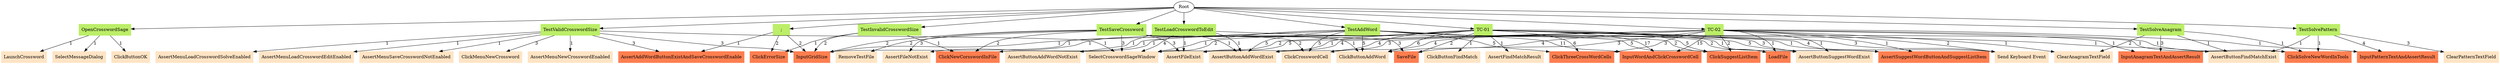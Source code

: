 // TC <-> K
digraph {
	Root
	OpenCrosswordSage [color=darkolivegreen2 shape=box style=filled]
		Root -> OpenCrosswordSage
	LaunchCrossword [color=bisque shape=box style=filled]
	SelectMessageDialog [color=bisque shape=box style=filled]
	ClickButtonOK [color=bisque shape=box style=filled]
	TestValidCrosswordSize [color=darkolivegreen2 shape=box style=filled]
		Root -> TestValidCrosswordSize
	SelectCrosswordSageWindow [color=bisque shape=box style=filled]
	AssertMenuNewCrosswordEnabled [color=bisque shape=box style=filled]
	AssertMenuLoadCrosswordSolveEnabled [color=bisque shape=box style=filled]
	AssertMenuLoadCrosswordEditEnabled [color=bisque shape=box style=filled]
	AssertMenuSaveCrosswordNotEnabled [color=bisque shape=box style=filled]
	ClickMenuNewCrossword [color=bisque shape=box style=filled]
	InputGridSize [color=coral shape=box style=filled]
	AssertAddWordButtonExistAndSaveCrosswordEnable [color=coral shape=box style=filled]
	ClickMenuNewCrossword [color=bisque shape=box style=filled]
	InputGridSize [color=coral shape=box style=filled]
	AssertAddWordButtonExistAndSaveCrosswordEnable [color=coral shape=box style=filled]
	ClickMenuNewCrossword [color=bisque shape=box style=filled]
	InputGridSize [color=coral shape=box style=filled]
	AssertAddWordButtonExistAndSaveCrosswordEnable [color=coral shape=box style=filled]
	TestInvalidCrosswordSize [color=darkolivegreen2 shape=box style=filled]
		Root -> TestInvalidCrosswordSize
	ClickNewCorsswordInFile [color=coral shape=box style=filled]
	InputGridSize [color=coral shape=box style=filled]
	ClickErrorSize [color=coral shape=box style=filled]
	InputGridSize [color=coral shape=box style=filled]
	";" [color=darkolivegreen2 shape=box style=filled]
		Root -> ";"
	ClickErrorSize [color=coral shape=box style=filled]
	InputGridSize [color=coral shape=box style=filled]
	ClickErrorSize [color=coral shape=box style=filled]
	InputGridSize [color=coral shape=box style=filled]
	AssertAddWordButtonExistAndSaveCrosswordEnable [color=coral shape=box style=filled]
	TestAddWord [color=darkolivegreen2 shape=box style=filled]
		Root -> TestAddWord
	ClickNewCorsswordInFile [color=coral shape=box style=filled]
	InputGridSize [color=coral shape=box style=filled]
	SelectCrosswordSageWindow [color=bisque shape=box style=filled]
	AssertButtonAddWordExist [color=bisque shape=box style=filled]
	ClickButtonAddWord [color=bisque shape=box style=filled]
	ClickThreeCrossWordCells [color=coral shape=box style=filled]
	InputWordAndClickCrosswordCell [color=coral shape=box style=filled]
	InputWordAndClickCrosswordCell [color=coral shape=box style=filled]
	InputWordAndClickCrosswordCell [color=coral shape=box style=filled]
	InputWordAndClickCrosswordCell [color=coral shape=box style=filled]
	AssertButtonSuggestWordExist [color=bisque shape=box style=filled]
	ClickSuggestListItem [color=coral shape=box style=filled]
	ClickCrosswordCell [color=bisque shape=box style=filled]
	AssertSuggestWordButtonAndSuggestListItem [color=coral shape=box style=filled]
	AssertButtonAddWordExist [color=bisque shape=box style=filled]
	ClickButtonAddWord [color=bisque shape=box style=filled]
	ClickThreeCrossWordCells [color=coral shape=box style=filled]
	InputWordAndClickCrosswordCell [color=coral shape=box style=filled]
	InputWordAndClickCrosswordCell [color=coral shape=box style=filled]
	InputWordAndClickCrosswordCell [color=coral shape=box style=filled]
	AssertButtonSuggestWordExist [color=bisque shape=box style=filled]
	ClickSuggestListItem [color=coral shape=box style=filled]
	AssertButtonAddWordExist [color=bisque shape=box style=filled]
	ClickButtonAddWord [color=bisque shape=box style=filled]
	ClickThreeCrossWordCells [color=coral shape=box style=filled]
	ClickSuggestListItem [color=coral shape=box style=filled]
	ClickCrosswordCell [color=bisque shape=box style=filled]
	AssertSuggestWordButtonAndSuggestListItem [color=coral shape=box style=filled]
	AssertButtonAddWordExist [color=bisque shape=box style=filled]
	ClickButtonAddWord [color=bisque shape=box style=filled]
	ClickThreeCrossWordCells [color=coral shape=box style=filled]
	InputWordAndClickCrosswordCell [color=coral shape=box style=filled]
	InputWordAndClickCrosswordCell [color=coral shape=box style=filled]
	"Send Keyboard Event" [color=bisque shape=box style=filled]
	ClickSuggestListItem [color=coral shape=box style=filled]
	AssertButtonAddWordExist [color=bisque shape=box style=filled]
	ClickButtonAddWord [color=bisque shape=box style=filled]
	ClickThreeCrossWordCells [color=coral shape=box style=filled]
	InputWordAndClickCrosswordCell [color=coral shape=box style=filled]
	InputWordAndClickCrosswordCell [color=coral shape=box style=filled]
	ClickSuggestListItem [color=coral shape=box style=filled]
	ClickCrosswordCell [color=bisque shape=box style=filled]
	AssertSuggestWordButtonAndSuggestListItem [color=coral shape=box style=filled]
	ClickCrosswordCell [color=bisque shape=box style=filled]
	AssertSuggestWordButtonAndSuggestListItem [color=coral shape=box style=filled]
	ClickCrosswordCell [color=bisque shape=box style=filled]
	AssertSuggestWordButtonAndSuggestListItem [color=coral shape=box style=filled]
	TestSaveCrossword [color=darkolivegreen2 shape=box style=filled]
		Root -> TestSaveCrossword
	ClickNewCorsswordInFile [color=coral shape=box style=filled]
	InputGridSize [color=coral shape=box style=filled]
	AssertFileNotExist [color=bisque shape=box style=filled]
	SelectCrosswordSageWindow [color=bisque shape=box style=filled]
	SaveFile [color=coral shape=box style=filled]
	AssertFileExist [color=bisque shape=box style=filled]
	SelectCrosswordSageWindow [color=bisque shape=box style=filled]
	SaveFile [color=coral shape=box style=filled]
	AssertFileExist [color=bisque shape=box style=filled]
	RemoveTestFile [color=bisque shape=box style=filled]
	AssertFileNotExist [color=bisque shape=box style=filled]
	ClickNewCorsswordInFile [color=coral shape=box style=filled]
	InputGridSize [color=coral shape=box style=filled]
	SelectCrosswordSageWindow [color=bisque shape=box style=filled]
	AssertButtonAddWordExist [color=bisque shape=box style=filled]
	ClickButtonAddWord [color=bisque shape=box style=filled]
	ClickCrosswordCell [color=bisque shape=box style=filled]
	ClickCrosswordCell [color=bisque shape=box style=filled]
	SaveFile [color=coral shape=box style=filled]
	AssertFileExist [color=bisque shape=box style=filled]
	RemoveTestFile [color=bisque shape=box style=filled]
	AssertFileNotExist [color=bisque shape=box style=filled]
	TestLoadCrosswordToEdit [color=darkolivegreen2 shape=box style=filled]
		Root -> TestLoadCrosswordToEdit
	AssertFileNotExist [color=bisque shape=box style=filled]
	SelectCrosswordSageWindow [color=bisque shape=box style=filled]
	LoadFile [color=coral shape=box style=filled]
	SelectCrosswordSageWindow [color=bisque shape=box style=filled]
	AssertButtonAddWordNotExist [color=bisque shape=box style=filled]
	AssertFileExist [color=bisque shape=box style=filled]
	SelectCrosswordSageWindow [color=bisque shape=box style=filled]
	LoadFile [color=coral shape=box style=filled]
	SelectCrosswordSageWindow [color=bisque shape=box style=filled]
	AssertButtonAddWordExist [color=bisque shape=box style=filled]
	TestSolvePattern [color=darkolivegreen2 shape=box style=filled]
		Root -> TestSolvePattern
	ClickSolveNewWordInTools [color=coral shape=box style=filled]
	AssertButtonFindMatchExist [color=bisque shape=box style=filled]
	InputPatternTextAndAssertResult [color=coral shape=box style=filled]
	ClearPatternTextField [color=bisque shape=box style=filled]
	InputPatternTextAndAssertResult [color=coral shape=box style=filled]
	ClearPatternTextField [color=bisque shape=box style=filled]
	InputPatternTextAndAssertResult [color=coral shape=box style=filled]
	ClearPatternTextField [color=bisque shape=box style=filled]
	InputPatternTextAndAssertResult [color=coral shape=box style=filled]
	TestSolveAnagram [color=darkolivegreen2 shape=box style=filled]
		Root -> TestSolveAnagram
	ClickSolveNewWordInTools [color=coral shape=box style=filled]
	AssertButtonFindMatchExist [color=bisque shape=box style=filled]
	InputAnagramTextAndAssertResult [color=coral shape=box style=filled]
	ClearAnagramTextField [color=bisque shape=box style=filled]
	InputAnagramTextAndAssertResult [color=coral shape=box style=filled]
	ClearAnagramTextField [color=bisque shape=box style=filled]
	InputAnagramTextAndAssertResult [color=coral shape=box style=filled]
	"TC-01" [color=darkolivegreen2 shape=box style=filled]
		Root -> "TC-01"
	ClickNewCorsswordInFile [color=coral shape=box style=filled]
	InputGridSize [color=coral shape=box style=filled]
	SelectCrosswordSageWindow [color=bisque shape=box style=filled]
	AssertButtonAddWordExist [color=bisque shape=box style=filled]
	ClickButtonAddWord [color=bisque shape=box style=filled]
	ClickThreeCrossWordCells [color=coral shape=box style=filled]
	InputWordAndClickCrosswordCell [color=coral shape=box style=filled]
	InputWordAndClickCrosswordCell [color=coral shape=box style=filled]
	InputWordAndClickCrosswordCell [color=coral shape=box style=filled]
	InputWordAndClickCrosswordCell [color=coral shape=box style=filled]
	ClickSuggestListItem [color=coral shape=box style=filled]
	ClickButtonAddWord [color=bisque shape=box style=filled]
	ClickThreeCrossWordCells [color=coral shape=box style=filled]
	InputWordAndClickCrosswordCell [color=coral shape=box style=filled]
	InputWordAndClickCrosswordCell [color=coral shape=box style=filled]
	InputWordAndClickCrosswordCell [color=coral shape=box style=filled]
	"Send Keyboard Event" [color=bisque shape=box style=filled]
	ClickButtonAddWord [color=bisque shape=box style=filled]
	ClickThreeCrossWordCells [color=coral shape=box style=filled]
	InputWordAndClickCrosswordCell [color=coral shape=box style=filled]
	"Send Keyboard Event" [color=bisque shape=box style=filled]
	ClickSuggestListItem [color=coral shape=box style=filled]
	ClickCrosswordCell [color=bisque shape=box style=filled]
	AssertSuggestWordButtonAndSuggestListItem [color=coral shape=box style=filled]
	ClickButtonAddWord [color=bisque shape=box style=filled]
	ClickThreeCrossWordCells [color=coral shape=box style=filled]
	InputWordAndClickCrosswordCell [color=coral shape=box style=filled]
	InputWordAndClickCrosswordCell [color=coral shape=box style=filled]
	InputWordAndClickCrosswordCell [color=coral shape=box style=filled]
	"Send Keyboard Event" [color=bisque shape=box style=filled]
	AssertButtonSuggestWordExist [color=bisque shape=box style=filled]
	ClickSuggestListItem [color=coral shape=box style=filled]
	ClickCrosswordCell [color=bisque shape=box style=filled]
	AssertSuggestWordButtonAndSuggestListItem [color=coral shape=box style=filled]
	ClickButtonAddWord [color=bisque shape=box style=filled]
	ClickThreeCrossWordCells [color=coral shape=box style=filled]
	InputWordAndClickCrosswordCell [color=coral shape=box style=filled]
	InputWordAndClickCrosswordCell [color=coral shape=box style=filled]
	AssertButtonSuggestWordExist [color=bisque shape=box style=filled]
	ClickSuggestListItem [color=coral shape=box style=filled]
	ClickCrosswordCell [color=bisque shape=box style=filled]
	AssertSuggestWordButtonAndSuggestListItem [color=coral shape=box style=filled]
	SaveFile [color=coral shape=box style=filled]
	AssertFileExist [color=bisque shape=box style=filled]
	ClickSolveNewWordInTools [color=coral shape=box style=filled]
	AssertButtonFindMatchExist [color=bisque shape=box style=filled]
	ClickButtonFindMatch [color=bisque shape=box style=filled]
	AssertFindMatchResult [color=bisque shape=box style=filled]
	LoadFile [color=coral shape=box style=filled]
	SelectCrosswordSageWindow [color=bisque shape=box style=filled]
	ClickButtonAddWord [color=bisque shape=box style=filled]
	ClickThreeCrossWordCells [color=coral shape=box style=filled]
	InputWordAndClickCrosswordCell [color=coral shape=box style=filled]
	InputWordAndClickCrosswordCell [color=coral shape=box style=filled]
	InputWordAndClickCrosswordCell [color=coral shape=box style=filled]
	InputWordAndClickCrosswordCell [color=coral shape=box style=filled]
	AssertButtonSuggestWordExist [color=bisque shape=box style=filled]
	ClickSuggestListItem [color=coral shape=box style=filled]
	ClickCrosswordCell [color=bisque shape=box style=filled]
	AssertSuggestWordButtonAndSuggestListItem [color=coral shape=box style=filled]
	SaveFile [color=coral shape=box style=filled]
	AssertFileExist [color=bisque shape=box style=filled]
	"TC-02" [color=darkolivegreen2 shape=box style=filled]
		Root -> "TC-02"
	ClickSolveNewWordInTools [color=coral shape=box style=filled]
	InputAnagramTextAndAssertResult [color=coral shape=box style=filled]
	ClearAnagramTextField [color=bisque shape=box style=filled]
	InputPatternTextAndAssertResult [color=coral shape=box style=filled]
	AssertFileExist [color=bisque shape=box style=filled]
	SelectCrosswordSageWindow [color=bisque shape=box style=filled]
	LoadFile [color=coral shape=box style=filled]
	SelectCrosswordSageWindow [color=bisque shape=box style=filled]
	AssertButtonAddWordExist [color=bisque shape=box style=filled]
	ClickButtonAddWord [color=bisque shape=box style=filled]
	ClickThreeCrossWordCells [color=coral shape=box style=filled]
	InputWordAndClickCrosswordCell [color=coral shape=box style=filled]
	InputWordAndClickCrosswordCell [color=coral shape=box style=filled]
	InputWordAndClickCrosswordCell [color=coral shape=box style=filled]
	InputWordAndClickCrosswordCell [color=coral shape=box style=filled]
	ClickSuggestListItem [color=coral shape=box style=filled]
	ClickButtonAddWord [color=bisque shape=box style=filled]
	ClickThreeCrossWordCells [color=coral shape=box style=filled]
	InputWordAndClickCrosswordCell [color=coral shape=box style=filled]
	InputWordAndClickCrosswordCell [color=coral shape=box style=filled]
	InputWordAndClickCrosswordCell [color=coral shape=box style=filled]
	InputWordAndClickCrosswordCell [color=coral shape=box style=filled]
	InputWordAndClickCrosswordCell [color=coral shape=box style=filled]
	"Send Keyboard Event" [color=bisque shape=box style=filled]
	ClickButtonAddWord [color=bisque shape=box style=filled]
	ClickCrosswordCell [color=bisque shape=box style=filled]
	ClickCrosswordCell [color=bisque shape=box style=filled]
	SaveFile [color=coral shape=box style=filled]
	SelectCrosswordSageWindow [color=bisque shape=box style=filled]
	AssertButtonAddWordExist [color=bisque shape=box style=filled]
	ClickCrosswordCell [color=bisque shape=box style=filled]
	InputWordAndClickCrosswordCell [color=coral shape=box style=filled]
	InputWordAndClickCrosswordCell [color=coral shape=box style=filled]
	InputWordAndClickCrosswordCell [color=coral shape=box style=filled]
	AssertButtonSuggestWordExist [color=bisque shape=box style=filled]
	ClickSuggestListItem [color=coral shape=box style=filled]
	ClickCrosswordCell [color=bisque shape=box style=filled]
	AssertSuggestWordButtonAndSuggestListItem [color=coral shape=box style=filled]
	SaveFile [color=coral shape=box style=filled]
	SelectCrosswordSageWindow [color=bisque shape=box style=filled]
	AssertButtonAddWordExist [color=bisque shape=box style=filled]
	ClickButtonAddWord [color=bisque shape=box style=filled]
	ClickThreeCrossWordCells [color=coral shape=box style=filled]
	InputWordAndClickCrosswordCell [color=coral shape=box style=filled]
	InputWordAndClickCrosswordCell [color=coral shape=box style=filled]
	InputWordAndClickCrosswordCell [color=coral shape=box style=filled]
	"Send Keyboard Event" [color=bisque shape=box style=filled]
	SelectCrosswordSageWindow [color=bisque shape=box style=filled]
	SaveFile [color=coral shape=box style=filled]
	AssertFileExist [color=bisque shape=box style=filled]
	AssertFileExist [color=bisque shape=box style=filled]
	AssertFileExist [color=bisque shape=box style=filled]
		TestValidCrosswordSize -> AssertAddWordButtonExistAndSaveCrosswordEnable [label=3]
		";" -> AssertAddWordButtonExistAndSaveCrosswordEnable [label=1]
		TestInvalidCrosswordSize -> ClickNewCorsswordInFile [label=1]
		TestAddWord -> ClickCrosswordCell [label=5]
		TestLoadCrosswordToEdit -> AssertButtonAddWordExist [label=1]
		"TC-02" -> ClickThreeCrossWordCells [label=3]
		TestAddWord -> ClickSuggestListItem [label=5]
		TestSaveCrossword -> ClickButtonAddWord [label=1]
		TestValidCrosswordSize -> SelectCrosswordSageWindow [label=1]
		TestAddWord -> SelectCrosswordSageWindow [label=1]
		TestLoadCrosswordToEdit -> AssertButtonAddWordNotExist [label=1]
		"TC-02" -> ClickCrosswordCell [label=4]
		TestSaveCrossword -> RemoveTestFile [label=2]
		TestAddWord -> InputGridSize [label=1]
		"TC-02" -> InputAnagramTextAndAssertResult [label=1]
		"TC-02" -> AssertFileExist [label=4]
		TestInvalidCrosswordSize -> InputGridSize [label=2]
		";" -> InputGridSize [label=2]
		TestSolveAnagram -> ClickSolveNewWordInTools [label=1]
		TestLoadCrosswordToEdit -> AssertFileNotExist [label=1]
		TestAddWord -> "Send Keyboard Event" [label=1]
		"TC-01" -> ClickNewCorsswordInFile [label=1]
		"TC-01" -> "Send Keyboard Event" [label=3]
		"TC-01" -> ClickSuggestListItem [label=5]
		TestValidCrosswordSize -> AssertMenuNewCrosswordEnabled [label=1]
		"TC-01" -> ClickCrosswordCell [label=4]
		OpenCrosswordSage -> ClickButtonOK [label=1]
		"TC-01" -> AssertButtonSuggestWordExist [label=3]
		TestSaveCrossword -> ClickNewCorsswordInFile [label=2]
		TestAddWord -> AssertButtonSuggestWordExist [label=2]
		TestValidCrosswordSize -> AssertMenuLoadCrosswordSolveEnabled [label=1]
		"TC-01" -> ClickSolveNewWordInTools [label=1]
		TestSolvePattern -> InputPatternTextAndAssertResult [label=4]
		OpenCrosswordSage -> SelectMessageDialog [label=1]
		"TC-01" -> InputGridSize [label=1]
		"TC-02" -> LoadFile [label=1]
		TestSaveCrossword -> SaveFile [label=3]
		TestSolvePattern -> ClearPatternTextField [label=3]
		TestAddWord -> ClickNewCorsswordInFile [label=1]
		TestSolveAnagram -> InputAnagramTextAndAssertResult [label=3]
		"TC-01" -> LoadFile [label=1]
		TestLoadCrosswordToEdit -> SelectCrosswordSageWindow [label=4]
		TestSaveCrossword -> AssertFileNotExist [label=3]
		TestLoadCrosswordToEdit -> LoadFile [label=2]
		TestSaveCrossword -> AssertFileExist [label=3]
		TestSaveCrossword -> ClickCrosswordCell [label=2]
		"TC-02" -> ClickSuggestListItem [label=2]
		"TC-02" -> AssertButtonAddWordExist [label=3]
		TestLoadCrosswordToEdit -> AssertFileExist [label=1]
		TestSolveAnagram -> ClearAnagramTextField [label=2]
		"TC-01" -> AssertButtonAddWordExist [label=1]
		"TC-01" -> AssertButtonFindMatchExist [label=1]
		TestAddWord -> AssertButtonAddWordExist [label=5]
		";" -> ClickErrorSize [label=2]
		"TC-01" -> SaveFile [label=2]
		"TC-02" -> ClickSolveNewWordInTools [label=1]
		"TC-01" -> AssertFileExist [label=2]
		"TC-02" -> SelectCrosswordSageWindow [label=5]
		"TC-01" -> InputWordAndClickCrosswordCell [label=17]
		TestValidCrosswordSize -> AssertMenuSaveCrosswordNotEnabled [label=1]
		TestSaveCrossword -> InputGridSize [label=2]
		"TC-02" -> InputWordAndClickCrosswordCell [label=15]
		TestValidCrosswordSize -> AssertMenuLoadCrosswordEditEnabled [label=1]
		"TC-02" -> ClearAnagramTextField [label=1]
		TestAddWord -> ClickThreeCrossWordCells [label=5]
		TestAddWord -> ClickButtonAddWord [label=5]
		"TC-02" -> InputPatternTextAndAssertResult [label=1]
		TestSolvePattern -> ClickSolveNewWordInTools [label=1]
		"TC-01" -> ClickButtonAddWord [label=6]
		TestSaveCrossword -> SelectCrosswordSageWindow [label=3]
		"TC-01" -> ClickButtonFindMatch [label=1]
		OpenCrosswordSage -> LaunchCrossword [label=1]
		"TC-02" -> SaveFile [label=3]
		"TC-01" -> AssertFindMatchResult [label=1]
		TestAddWord -> AssertSuggestWordButtonAndSuggestListItem [label=5]
		TestValidCrosswordSize -> InputGridSize [label=3]
		TestValidCrosswordSize -> ClickMenuNewCrossword [label=3]
		"TC-01" -> AssertSuggestWordButtonAndSuggestListItem [label=4]
		TestSaveCrossword -> AssertButtonAddWordExist [label=1]
		"TC-02" -> ClickButtonAddWord [label=4]
		"TC-02" -> AssertButtonSuggestWordExist [label=1]
		TestInvalidCrosswordSize -> ClickErrorSize [label=1]
		TestAddWord -> InputWordAndClickCrosswordCell [label=11]
		"TC-01" -> SelectCrosswordSageWindow [label=2]
		TestSolveAnagram -> AssertButtonFindMatchExist [label=1]
		"TC-01" -> ClickThreeCrossWordCells [label=6]
		"TC-02" -> "Send Keyboard Event" [label=2]
		"TC-02" -> AssertSuggestWordButtonAndSuggestListItem [label=1]
		TestSolvePattern -> AssertButtonFindMatchExist [label=1]
}